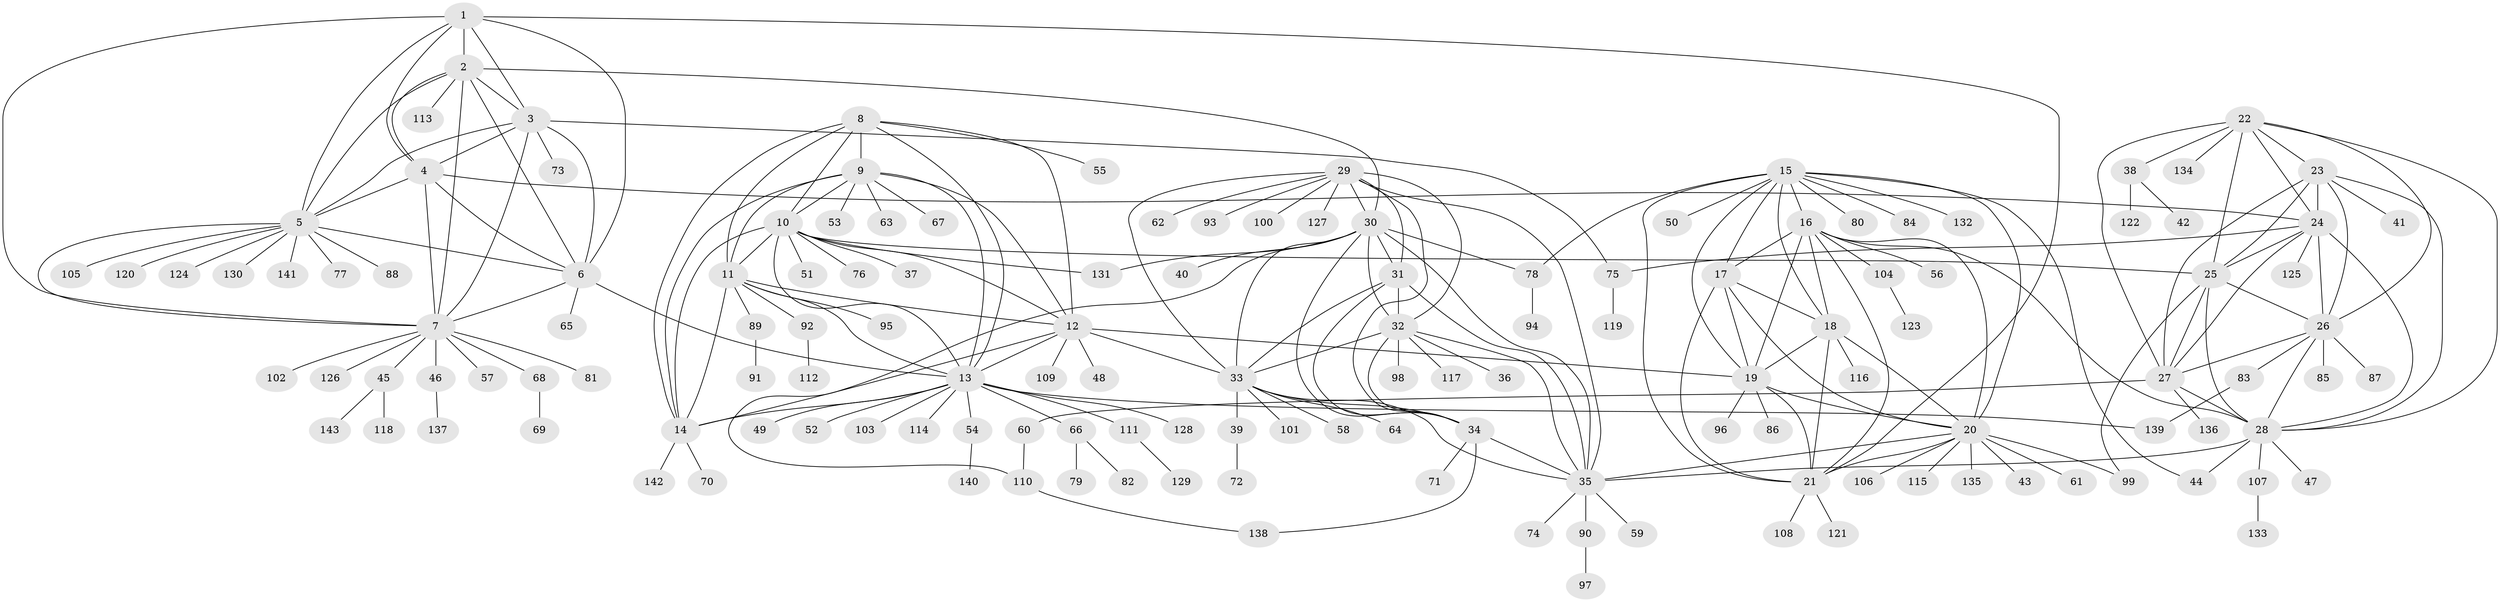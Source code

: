 // coarse degree distribution, {4: 0.023809523809523808, 2: 0.023809523809523808, 7: 0.07142857142857142, 3: 0.023809523809523808, 1: 0.7380952380952381, 6: 0.047619047619047616, 8: 0.023809523809523808, 9: 0.023809523809523808, 10: 0.023809523809523808}
// Generated by graph-tools (version 1.1) at 2025/57/03/04/25 21:57:39]
// undirected, 143 vertices, 231 edges
graph export_dot {
graph [start="1"]
  node [color=gray90,style=filled];
  1;
  2;
  3;
  4;
  5;
  6;
  7;
  8;
  9;
  10;
  11;
  12;
  13;
  14;
  15;
  16;
  17;
  18;
  19;
  20;
  21;
  22;
  23;
  24;
  25;
  26;
  27;
  28;
  29;
  30;
  31;
  32;
  33;
  34;
  35;
  36;
  37;
  38;
  39;
  40;
  41;
  42;
  43;
  44;
  45;
  46;
  47;
  48;
  49;
  50;
  51;
  52;
  53;
  54;
  55;
  56;
  57;
  58;
  59;
  60;
  61;
  62;
  63;
  64;
  65;
  66;
  67;
  68;
  69;
  70;
  71;
  72;
  73;
  74;
  75;
  76;
  77;
  78;
  79;
  80;
  81;
  82;
  83;
  84;
  85;
  86;
  87;
  88;
  89;
  90;
  91;
  92;
  93;
  94;
  95;
  96;
  97;
  98;
  99;
  100;
  101;
  102;
  103;
  104;
  105;
  106;
  107;
  108;
  109;
  110;
  111;
  112;
  113;
  114;
  115;
  116;
  117;
  118;
  119;
  120;
  121;
  122;
  123;
  124;
  125;
  126;
  127;
  128;
  129;
  130;
  131;
  132;
  133;
  134;
  135;
  136;
  137;
  138;
  139;
  140;
  141;
  142;
  143;
  1 -- 2;
  1 -- 3;
  1 -- 4;
  1 -- 5;
  1 -- 6;
  1 -- 7;
  1 -- 21;
  2 -- 3;
  2 -- 4;
  2 -- 5;
  2 -- 6;
  2 -- 7;
  2 -- 30;
  2 -- 113;
  3 -- 4;
  3 -- 5;
  3 -- 6;
  3 -- 7;
  3 -- 73;
  3 -- 75;
  4 -- 5;
  4 -- 6;
  4 -- 7;
  4 -- 24;
  5 -- 6;
  5 -- 7;
  5 -- 77;
  5 -- 88;
  5 -- 105;
  5 -- 120;
  5 -- 124;
  5 -- 130;
  5 -- 141;
  6 -- 7;
  6 -- 13;
  6 -- 65;
  7 -- 45;
  7 -- 46;
  7 -- 57;
  7 -- 68;
  7 -- 81;
  7 -- 102;
  7 -- 126;
  8 -- 9;
  8 -- 10;
  8 -- 11;
  8 -- 12;
  8 -- 13;
  8 -- 14;
  8 -- 55;
  9 -- 10;
  9 -- 11;
  9 -- 12;
  9 -- 13;
  9 -- 14;
  9 -- 53;
  9 -- 63;
  9 -- 67;
  10 -- 11;
  10 -- 12;
  10 -- 13;
  10 -- 14;
  10 -- 25;
  10 -- 37;
  10 -- 51;
  10 -- 76;
  10 -- 131;
  11 -- 12;
  11 -- 13;
  11 -- 14;
  11 -- 89;
  11 -- 92;
  11 -- 95;
  12 -- 13;
  12 -- 14;
  12 -- 19;
  12 -- 33;
  12 -- 48;
  12 -- 109;
  13 -- 14;
  13 -- 49;
  13 -- 52;
  13 -- 54;
  13 -- 66;
  13 -- 103;
  13 -- 111;
  13 -- 114;
  13 -- 128;
  13 -- 139;
  14 -- 70;
  14 -- 142;
  15 -- 16;
  15 -- 17;
  15 -- 18;
  15 -- 19;
  15 -- 20;
  15 -- 21;
  15 -- 44;
  15 -- 50;
  15 -- 78;
  15 -- 80;
  15 -- 84;
  15 -- 132;
  16 -- 17;
  16 -- 18;
  16 -- 19;
  16 -- 20;
  16 -- 21;
  16 -- 28;
  16 -- 56;
  16 -- 104;
  17 -- 18;
  17 -- 19;
  17 -- 20;
  17 -- 21;
  18 -- 19;
  18 -- 20;
  18 -- 21;
  18 -- 116;
  19 -- 20;
  19 -- 21;
  19 -- 86;
  19 -- 96;
  20 -- 21;
  20 -- 35;
  20 -- 43;
  20 -- 61;
  20 -- 99;
  20 -- 106;
  20 -- 115;
  20 -- 135;
  21 -- 108;
  21 -- 121;
  22 -- 23;
  22 -- 24;
  22 -- 25;
  22 -- 26;
  22 -- 27;
  22 -- 28;
  22 -- 38;
  22 -- 134;
  23 -- 24;
  23 -- 25;
  23 -- 26;
  23 -- 27;
  23 -- 28;
  23 -- 41;
  24 -- 25;
  24 -- 26;
  24 -- 27;
  24 -- 28;
  24 -- 75;
  24 -- 125;
  25 -- 26;
  25 -- 27;
  25 -- 28;
  25 -- 99;
  26 -- 27;
  26 -- 28;
  26 -- 83;
  26 -- 85;
  26 -- 87;
  27 -- 28;
  27 -- 60;
  27 -- 136;
  28 -- 35;
  28 -- 44;
  28 -- 47;
  28 -- 107;
  29 -- 30;
  29 -- 31;
  29 -- 32;
  29 -- 33;
  29 -- 34;
  29 -- 35;
  29 -- 62;
  29 -- 93;
  29 -- 100;
  29 -- 127;
  30 -- 31;
  30 -- 32;
  30 -- 33;
  30 -- 34;
  30 -- 35;
  30 -- 40;
  30 -- 78;
  30 -- 110;
  30 -- 131;
  31 -- 32;
  31 -- 33;
  31 -- 34;
  31 -- 35;
  32 -- 33;
  32 -- 34;
  32 -- 35;
  32 -- 36;
  32 -- 98;
  32 -- 117;
  33 -- 34;
  33 -- 35;
  33 -- 39;
  33 -- 58;
  33 -- 64;
  33 -- 101;
  34 -- 35;
  34 -- 71;
  34 -- 138;
  35 -- 59;
  35 -- 74;
  35 -- 90;
  38 -- 42;
  38 -- 122;
  39 -- 72;
  45 -- 118;
  45 -- 143;
  46 -- 137;
  54 -- 140;
  60 -- 110;
  66 -- 79;
  66 -- 82;
  68 -- 69;
  75 -- 119;
  78 -- 94;
  83 -- 139;
  89 -- 91;
  90 -- 97;
  92 -- 112;
  104 -- 123;
  107 -- 133;
  110 -- 138;
  111 -- 129;
}
